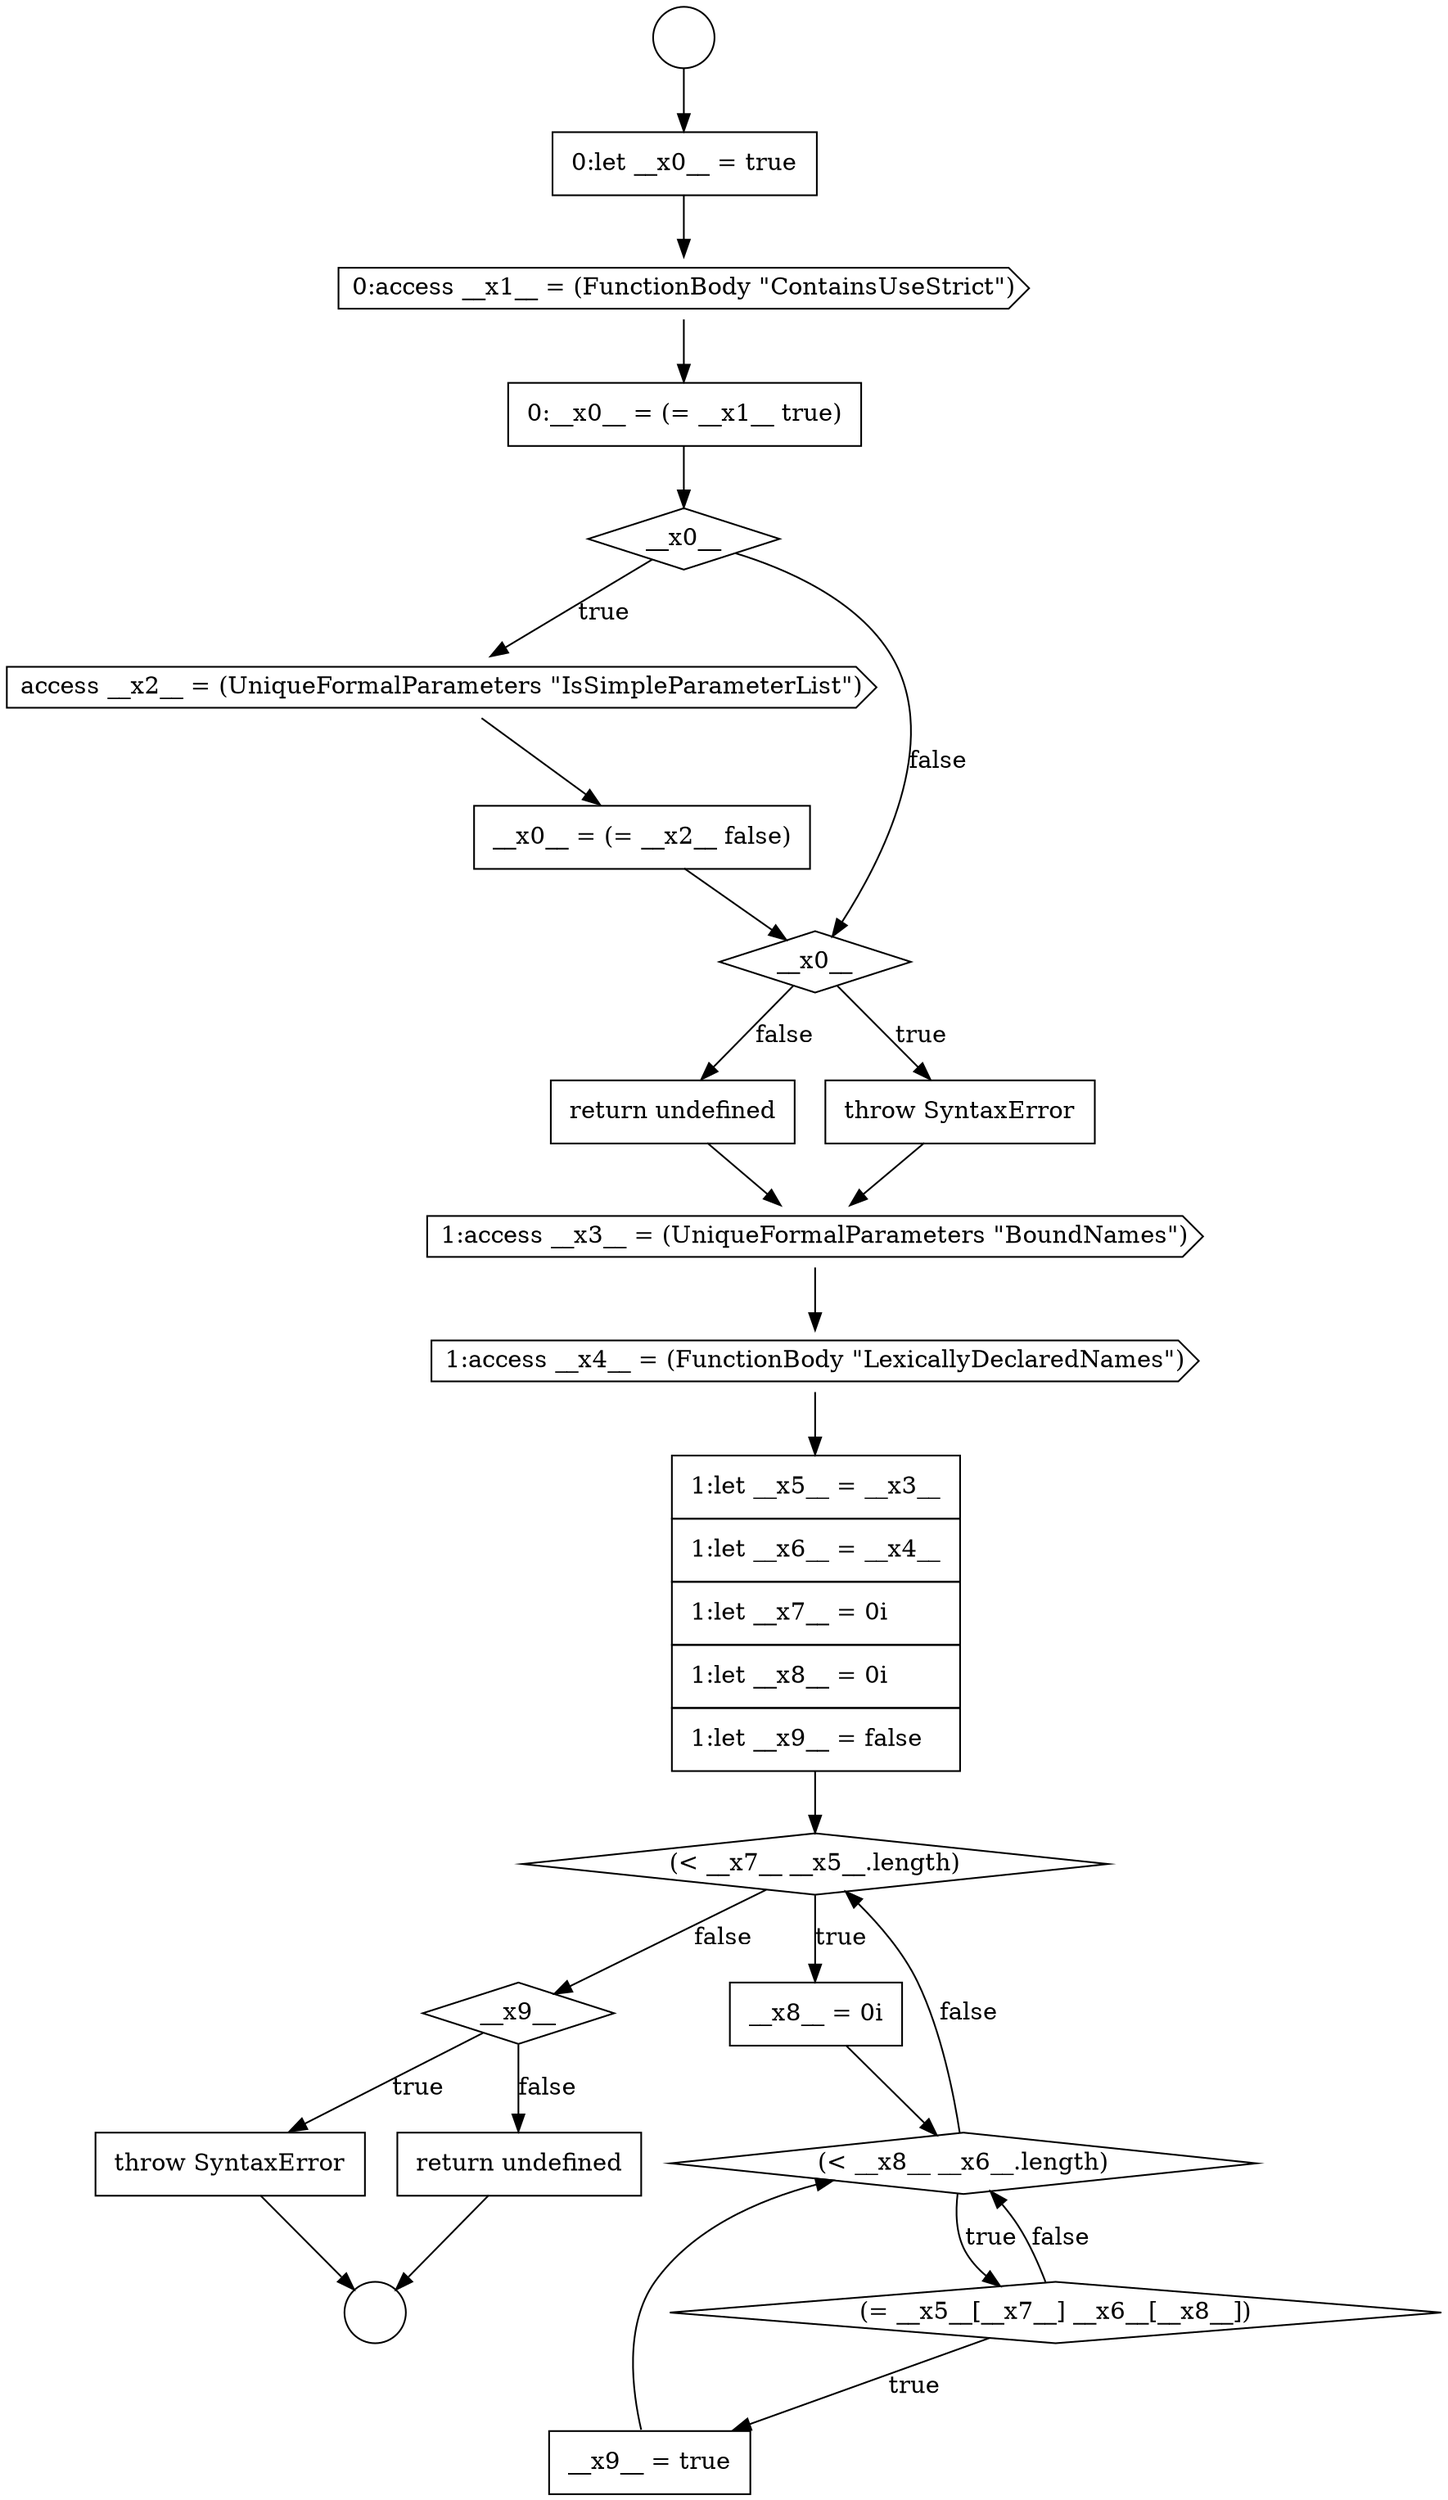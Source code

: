 digraph {
  node19598 [shape=none, margin=0, label=<<font color="black">
    <table border="0" cellborder="1" cellspacing="0" cellpadding="10">
      <tr><td align="left">return undefined</td></tr>
    </table>
  </font>> color="black" fillcolor="white" style=filled]
  node19595 [shape=none, margin=0, label=<<font color="black">
    <table border="0" cellborder="1" cellspacing="0" cellpadding="10">
      <tr><td align="left">__x0__ = (= __x2__ false)</td></tr>
    </table>
  </font>> color="black" fillcolor="white" style=filled]
  node19607 [shape=diamond, label=<<font color="black">__x9__</font>> color="black" fillcolor="white" style=filled]
  node19606 [shape=none, margin=0, label=<<font color="black">
    <table border="0" cellborder="1" cellspacing="0" cellpadding="10">
      <tr><td align="left">__x9__ = true</td></tr>
    </table>
  </font>> color="black" fillcolor="white" style=filled]
  node19599 [shape=cds, label=<<font color="black">1:access __x3__ = (UniqueFormalParameters &quot;BoundNames&quot;)</font>> color="black" fillcolor="white" style=filled]
  node19602 [shape=diamond, label=<<font color="black">(&lt; __x7__ __x5__.length)</font>> color="black" fillcolor="white" style=filled]
  node19593 [shape=diamond, label=<<font color="black">__x0__</font>> color="black" fillcolor="white" style=filled]
  node19601 [shape=none, margin=0, label=<<font color="black">
    <table border="0" cellborder="1" cellspacing="0" cellpadding="10">
      <tr><td align="left">1:let __x5__ = __x3__</td></tr>
      <tr><td align="left">1:let __x6__ = __x4__</td></tr>
      <tr><td align="left">1:let __x7__ = 0i</td></tr>
      <tr><td align="left">1:let __x8__ = 0i</td></tr>
      <tr><td align="left">1:let __x9__ = false</td></tr>
    </table>
  </font>> color="black" fillcolor="white" style=filled]
  node19592 [shape=none, margin=0, label=<<font color="black">
    <table border="0" cellborder="1" cellspacing="0" cellpadding="10">
      <tr><td align="left">0:__x0__ = (= __x1__ true)</td></tr>
    </table>
  </font>> color="black" fillcolor="white" style=filled]
  node19597 [shape=none, margin=0, label=<<font color="black">
    <table border="0" cellborder="1" cellspacing="0" cellpadding="10">
      <tr><td align="left">throw SyntaxError</td></tr>
    </table>
  </font>> color="black" fillcolor="white" style=filled]
  node19594 [shape=cds, label=<<font color="black">access __x2__ = (UniqueFormalParameters &quot;IsSimpleParameterList&quot;)</font>> color="black" fillcolor="white" style=filled]
  node19589 [shape=circle label=" " color="black" fillcolor="white" style=filled]
  node19604 [shape=diamond, label=<<font color="black">(&lt; __x8__ __x6__.length)</font>> color="black" fillcolor="white" style=filled]
  node19591 [shape=cds, label=<<font color="black">0:access __x1__ = (FunctionBody &quot;ContainsUseStrict&quot;)</font>> color="black" fillcolor="white" style=filled]
  node19608 [shape=none, margin=0, label=<<font color="black">
    <table border="0" cellborder="1" cellspacing="0" cellpadding="10">
      <tr><td align="left">throw SyntaxError</td></tr>
    </table>
  </font>> color="black" fillcolor="white" style=filled]
  node19588 [shape=circle label=" " color="black" fillcolor="white" style=filled]
  node19603 [shape=none, margin=0, label=<<font color="black">
    <table border="0" cellborder="1" cellspacing="0" cellpadding="10">
      <tr><td align="left">__x8__ = 0i</td></tr>
    </table>
  </font>> color="black" fillcolor="white" style=filled]
  node19596 [shape=diamond, label=<<font color="black">__x0__</font>> color="black" fillcolor="white" style=filled]
  node19609 [shape=none, margin=0, label=<<font color="black">
    <table border="0" cellborder="1" cellspacing="0" cellpadding="10">
      <tr><td align="left">return undefined</td></tr>
    </table>
  </font>> color="black" fillcolor="white" style=filled]
  node19600 [shape=cds, label=<<font color="black">1:access __x4__ = (FunctionBody &quot;LexicallyDeclaredNames&quot;)</font>> color="black" fillcolor="white" style=filled]
  node19590 [shape=none, margin=0, label=<<font color="black">
    <table border="0" cellborder="1" cellspacing="0" cellpadding="10">
      <tr><td align="left">0:let __x0__ = true</td></tr>
    </table>
  </font>> color="black" fillcolor="white" style=filled]
  node19605 [shape=diamond, label=<<font color="black">(= __x5__[__x7__] __x6__[__x8__])</font>> color="black" fillcolor="white" style=filled]
  node19596 -> node19597 [label=<<font color="black">true</font>> color="black"]
  node19596 -> node19598 [label=<<font color="black">false</font>> color="black"]
  node19606 -> node19604 [ color="black"]
  node19604 -> node19605 [label=<<font color="black">true</font>> color="black"]
  node19604 -> node19602 [label=<<font color="black">false</font>> color="black"]
  node19599 -> node19600 [ color="black"]
  node19590 -> node19591 [ color="black"]
  node19600 -> node19601 [ color="black"]
  node19602 -> node19603 [label=<<font color="black">true</font>> color="black"]
  node19602 -> node19607 [label=<<font color="black">false</font>> color="black"]
  node19601 -> node19602 [ color="black"]
  node19598 -> node19599 [ color="black"]
  node19595 -> node19596 [ color="black"]
  node19609 -> node19589 [ color="black"]
  node19588 -> node19590 [ color="black"]
  node19597 -> node19599 [ color="black"]
  node19592 -> node19593 [ color="black"]
  node19593 -> node19594 [label=<<font color="black">true</font>> color="black"]
  node19593 -> node19596 [label=<<font color="black">false</font>> color="black"]
  node19605 -> node19606 [label=<<font color="black">true</font>> color="black"]
  node19605 -> node19604 [label=<<font color="black">false</font>> color="black"]
  node19594 -> node19595 [ color="black"]
  node19603 -> node19604 [ color="black"]
  node19607 -> node19608 [label=<<font color="black">true</font>> color="black"]
  node19607 -> node19609 [label=<<font color="black">false</font>> color="black"]
  node19608 -> node19589 [ color="black"]
  node19591 -> node19592 [ color="black"]
}
